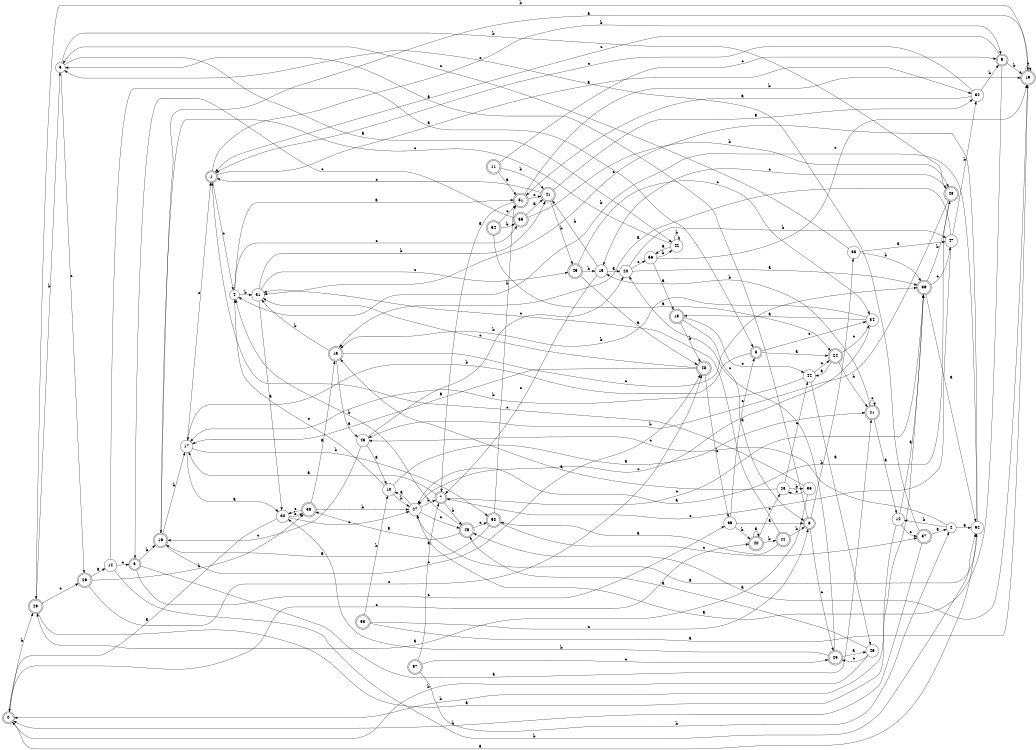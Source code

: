 digraph n47_5 {
__start0 [label="" shape="none"];

rankdir=LR;
size="8,5";

s0 [style="rounded,filled", color="black", fillcolor="white" shape="doublecircle", label="0"];
s1 [style="rounded,filled", color="black", fillcolor="white" shape="doublecircle", label="1"];
s2 [style="filled", color="black", fillcolor="white" shape="circle", label="2"];
s3 [style="rounded,filled", color="black", fillcolor="white" shape="doublecircle", label="3"];
s4 [style="filled", color="black", fillcolor="white" shape="circle", label="4"];
s5 [style="filled", color="black", fillcolor="white" shape="circle", label="5"];
s6 [style="rounded,filled", color="black", fillcolor="white" shape="doublecircle", label="6"];
s7 [style="rounded,filled", color="black", fillcolor="white" shape="doublecircle", label="7"];
s8 [style="rounded,filled", color="black", fillcolor="white" shape="doublecircle", label="8"];
s9 [style="rounded,filled", color="black", fillcolor="white" shape="doublecircle", label="9"];
s10 [style="filled", color="black", fillcolor="white" shape="circle", label="10"];
s11 [style="rounded,filled", color="black", fillcolor="white" shape="doublecircle", label="11"];
s12 [style="filled", color="black", fillcolor="white" shape="circle", label="12"];
s13 [style="rounded,filled", color="black", fillcolor="white" shape="doublecircle", label="13"];
s14 [style="filled", color="black", fillcolor="white" shape="circle", label="14"];
s15 [style="filled", color="black", fillcolor="white" shape="circle", label="15"];
s16 [style="rounded,filled", color="black", fillcolor="white" shape="doublecircle", label="16"];
s17 [style="filled", color="black", fillcolor="white" shape="circle", label="17"];
s18 [style="rounded,filled", color="black", fillcolor="white" shape="doublecircle", label="18"];
s19 [style="rounded,filled", color="black", fillcolor="white" shape="doublecircle", label="19"];
s20 [style="filled", color="black", fillcolor="white" shape="circle", label="20"];
s21 [style="rounded,filled", color="black", fillcolor="white" shape="doublecircle", label="21"];
s22 [style="rounded,filled", color="black", fillcolor="white" shape="doublecircle", label="22"];
s23 [style="filled", color="black", fillcolor="white" shape="circle", label="23"];
s24 [style="rounded,filled", color="black", fillcolor="white" shape="doublecircle", label="24"];
s25 [style="rounded,filled", color="black", fillcolor="white" shape="doublecircle", label="25"];
s26 [style="rounded,filled", color="black", fillcolor="white" shape="doublecircle", label="26"];
s27 [style="filled", color="black", fillcolor="white" shape="circle", label="27"];
s28 [style="rounded,filled", color="black", fillcolor="white" shape="doublecircle", label="28"];
s29 [style="rounded,filled", color="black", fillcolor="white" shape="doublecircle", label="29"];
s30 [style="filled", color="black", fillcolor="white" shape="circle", label="30"];
s31 [style="filled", color="black", fillcolor="white" shape="circle", label="31"];
s32 [style="filled", color="black", fillcolor="white" shape="circle", label="32"];
s33 [style="filled", color="black", fillcolor="white" shape="circle", label="33"];
s34 [style="filled", color="black", fillcolor="white" shape="circle", label="34"];
s35 [style="filled", color="black", fillcolor="white" shape="circle", label="35"];
s36 [style="filled", color="black", fillcolor="white" shape="circle", label="36"];
s37 [style="rounded,filled", color="black", fillcolor="white" shape="doublecircle", label="37"];
s38 [style="rounded,filled", color="black", fillcolor="white" shape="doublecircle", label="38"];
s39 [style="rounded,filled", color="black", fillcolor="white" shape="doublecircle", label="39"];
s40 [style="rounded,filled", color="black", fillcolor="white" shape="doublecircle", label="40"];
s41 [style="rounded,filled", color="black", fillcolor="white" shape="doublecircle", label="41"];
s42 [style="filled", color="black", fillcolor="white" shape="circle", label="42"];
s43 [style="filled", color="black", fillcolor="white" shape="circle", label="43"];
s44 [style="filled", color="black", fillcolor="white" shape="circle", label="44"];
s45 [style="rounded,filled", color="black", fillcolor="white" shape="doublecircle", label="45"];
s46 [style="filled", color="black", fillcolor="white" shape="circle", label="46"];
s47 [style="filled", color="black", fillcolor="white" shape="circle", label="47"];
s48 [style="rounded,filled", color="black", fillcolor="white" shape="doublecircle", label="48"];
s49 [style="rounded,filled", color="black", fillcolor="white" shape="doublecircle", label="49"];
s50 [style="rounded,filled", color="black", fillcolor="white" shape="doublecircle", label="50"];
s51 [style="rounded,filled", color="black", fillcolor="white" shape="doublecircle", label="51"];
s52 [style="filled", color="black", fillcolor="white" shape="circle", label="52"];
s53 [style="rounded,filled", color="black", fillcolor="white" shape="doublecircle", label="53"];
s54 [style="rounded,filled", color="black", fillcolor="white" shape="doublecircle", label="54"];
s55 [style="rounded,filled", color="black", fillcolor="white" shape="doublecircle", label="55"];
s56 [style="filled", color="black", fillcolor="white" shape="circle", label="56"];
s57 [style="rounded,filled", color="black", fillcolor="white" shape="doublecircle", label="57"];
s0 -> s52 [label="a"];
s0 -> s29 [label="b"];
s0 -> s40 [label="c"];
s1 -> s32 [label="a"];
s1 -> s9 [label="b"];
s1 -> s4 [label="c"];
s2 -> s52 [label="a"];
s2 -> s12 [label="b"];
s2 -> s43 [label="c"];
s3 -> s21 [label="a"];
s3 -> s16 [label="b"];
s3 -> s36 [label="c"];
s4 -> s51 [label="a"];
s4 -> s31 [label="b"];
s4 -> s55 [label="c"];
s5 -> s42 [label="a"];
s5 -> s28 [label="b"];
s5 -> s26 [label="c"];
s6 -> s5 [label="a"];
s6 -> s33 [label="b"];
s6 -> s25 [label="c"];
s7 -> s17 [label="a"];
s7 -> s45 [label="b"];
s7 -> s39 [label="c"];
s8 -> s24 [label="a"];
s8 -> s17 [label="b"];
s8 -> s34 [label="c"];
s9 -> s27 [label="a"];
s9 -> s19 [label="b"];
s9 -> s1 [label="c"];
s10 -> s21 [label="a"];
s10 -> s27 [label="b"];
s10 -> s4 [label="c"];
s11 -> s51 [label="a"];
s11 -> s41 [label="b"];
s11 -> s9 [label="c"];
s12 -> s39 [label="a"];
s12 -> s0 [label="b"];
s12 -> s37 [label="c"];
s13 -> s43 [label="a"];
s13 -> s31 [label="b"];
s13 -> s39 [label="c"];
s14 -> s8 [label="a"];
s14 -> s52 [label="b"];
s14 -> s3 [label="c"];
s15 -> s20 [label="a"];
s15 -> s41 [label="b"];
s15 -> s7 [label="c"];
s16 -> s19 [label="a"];
s16 -> s17 [label="b"];
s16 -> s48 [label="c"];
s17 -> s30 [label="a"];
s17 -> s50 [label="b"];
s17 -> s1 [label="c"];
s18 -> s6 [label="a"];
s18 -> s48 [label="b"];
s18 -> s44 [label="c"];
s19 -> s45 [label="a"];
s19 -> s29 [label="b"];
s19 -> s19 [label="c"];
s20 -> s39 [label="a"];
s20 -> s47 [label="b"];
s20 -> s56 [label="c"];
s21 -> s12 [label="a"];
s21 -> s15 [label="b"];
s21 -> s21 [label="c"];
s22 -> s50 [label="a"];
s22 -> s6 [label="b"];
s22 -> s31 [label="c"];
s23 -> s13 [label="a"];
s23 -> s35 [label="b"];
s23 -> s44 [label="c"];
s24 -> s44 [label="a"];
s24 -> s21 [label="b"];
s24 -> s34 [label="c"];
s25 -> s46 [label="a"];
s25 -> s30 [label="b"];
s25 -> s20 [label="c"];
s26 -> s14 [label="a"];
s26 -> s38 [label="b"];
s26 -> s48 [label="c"];
s27 -> s10 [label="a"];
s27 -> s7 [label="b"];
s27 -> s45 [label="c"];
s28 -> s27 [label="a"];
s28 -> s43 [label="b"];
s28 -> s15 [label="c"];
s29 -> s39 [label="a"];
s29 -> s5 [label="b"];
s29 -> s26 [label="c"];
s30 -> s0 [label="a"];
s30 -> s38 [label="b"];
s30 -> s27 [label="c"];
s31 -> s30 [label="a"];
s31 -> s41 [label="b"];
s31 -> s49 [label="c"];
s32 -> s51 [label="a"];
s32 -> s9 [label="b"];
s32 -> s1 [label="c"];
s33 -> s47 [label="a"];
s33 -> s39 [label="b"];
s33 -> s5 [label="c"];
s34 -> s18 [label="a"];
s34 -> s13 [label="b"];
s34 -> s27 [label="c"];
s35 -> s29 [label="a"];
s35 -> s23 [label="b"];
s35 -> s1 [label="c"];
s36 -> s6 [label="a"];
s36 -> s40 [label="b"];
s36 -> s8 [label="c"];
s37 -> s2 [label="a"];
s37 -> s0 [label="b"];
s37 -> s5 [label="c"];
s38 -> s13 [label="a"];
s38 -> s27 [label="b"];
s38 -> s30 [label="c"];
s39 -> s52 [label="a"];
s39 -> s28 [label="b"];
s39 -> s47 [label="c"];
s40 -> s40 [label="a"];
s40 -> s22 [label="b"];
s40 -> s23 [label="c"];
s41 -> s32 [label="a"];
s41 -> s49 [label="b"];
s41 -> s1 [label="c"];
s42 -> s56 [label="a"];
s42 -> s42 [label="b"];
s42 -> s16 [label="c"];
s43 -> s10 [label="a"];
s43 -> s20 [label="b"];
s43 -> s16 [label="c"];
s44 -> s46 [label="a"];
s44 -> s17 [label="b"];
s44 -> s24 [label="c"];
s45 -> s38 [label="a"];
s45 -> s4 [label="b"];
s45 -> s50 [label="c"];
s46 -> s45 [label="a"];
s46 -> s0 [label="b"];
s46 -> s25 [label="c"];
s47 -> s13 [label="a"];
s47 -> s32 [label="b"];
s47 -> s7 [label="c"];
s48 -> s17 [label="a"];
s48 -> s36 [label="b"];
s48 -> s31 [label="c"];
s49 -> s48 [label="a"];
s49 -> s15 [label="b"];
s49 -> s34 [label="c"];
s50 -> s16 [label="a"];
s50 -> s51 [label="b"];
s50 -> s37 [label="c"];
s51 -> s7 [label="a"];
s51 -> s19 [label="b"];
s51 -> s41 [label="c"];
s52 -> s27 [label="a"];
s52 -> s4 [label="b"];
s52 -> s31 [label="c"];
s53 -> s19 [label="a"];
s53 -> s10 [label="b"];
s53 -> s6 [label="c"];
s54 -> s24 [label="a"];
s54 -> s55 [label="b"];
s54 -> s51 [label="c"];
s55 -> s41 [label="a"];
s55 -> s28 [label="b"];
s55 -> s3 [label="c"];
s56 -> s18 [label="a"];
s56 -> s42 [label="b"];
s56 -> s19 [label="c"];
s57 -> s7 [label="a"];
s57 -> s2 [label="b"];
s57 -> s25 [label="c"];

}